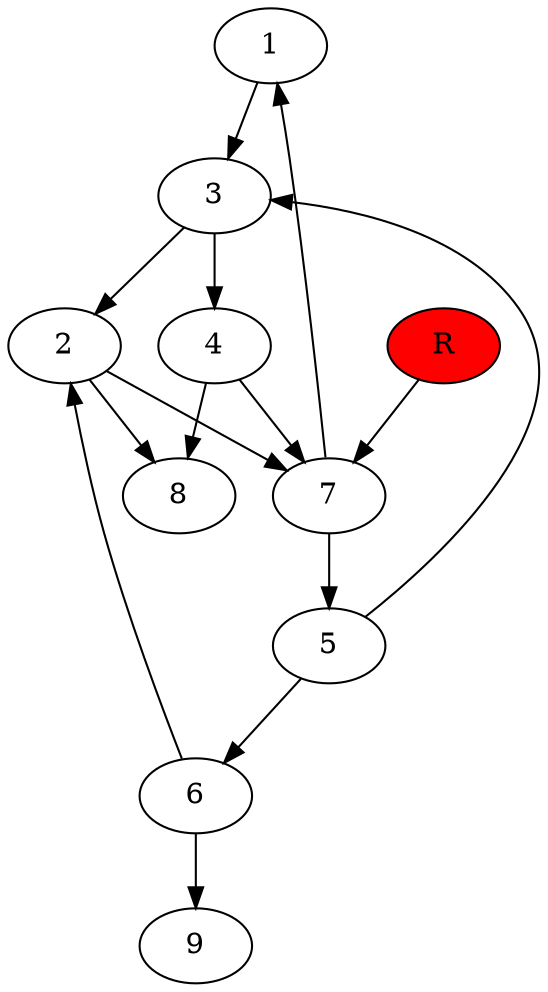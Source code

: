 digraph prb21965 {
	1
	2
	3
	4
	5
	6
	7
	8
	R [fillcolor="#ff0000" style=filled]
	1 -> 3
	2 -> 7
	2 -> 8
	3 -> 2
	3 -> 4
	4 -> 7
	4 -> 8
	5 -> 3
	5 -> 6
	6 -> 2
	6 -> 9
	7 -> 1
	7 -> 5
	R -> 7
}
